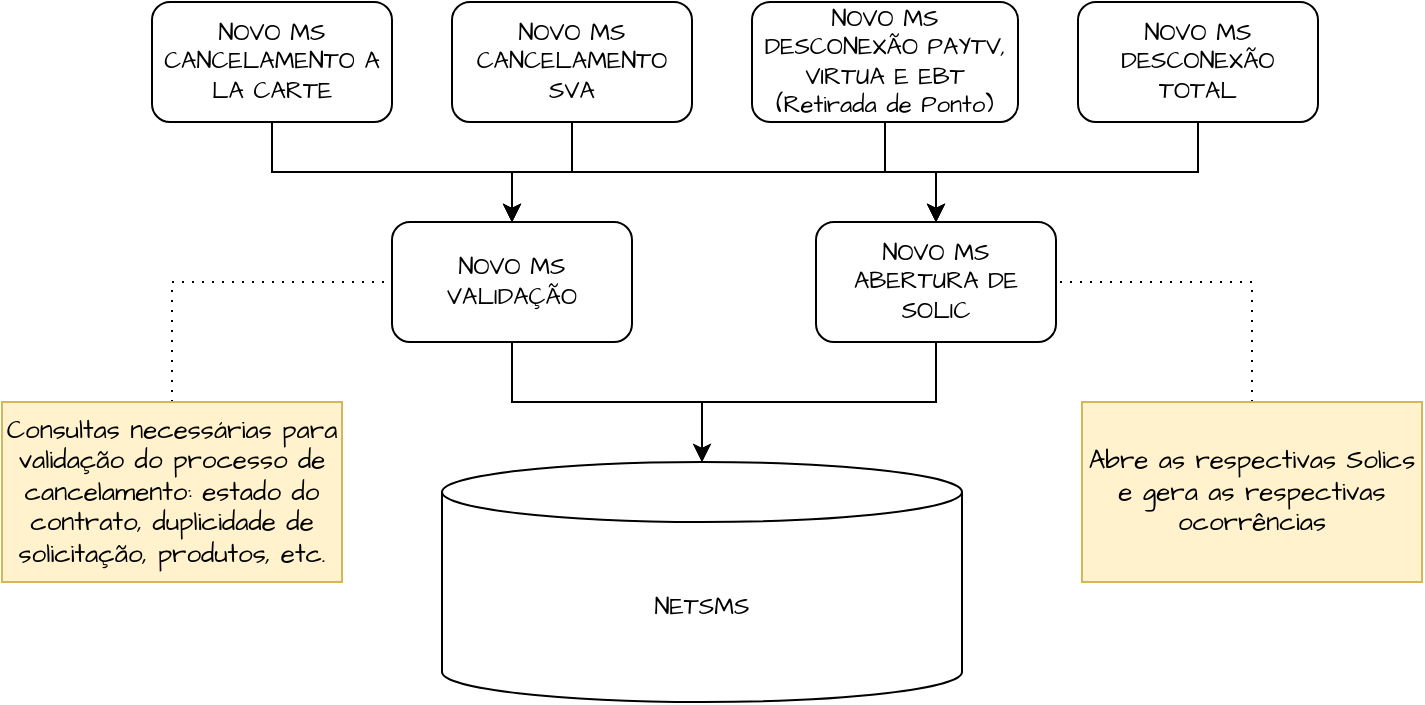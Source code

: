 <mxfile version="24.7.12">
  <diagram name="Página-1" id="N96-9a80JCwreDkaWTHb">
    <mxGraphModel dx="1050" dy="530" grid="1" gridSize="10" guides="1" tooltips="1" connect="1" arrows="1" fold="1" page="1" pageScale="1" pageWidth="827" pageHeight="1169" math="0" shadow="0">
      <root>
        <mxCell id="0" />
        <mxCell id="1" parent="0" />
        <mxCell id="AT1N3LeawH06ayg-ftKs-1" value="NETSMS" style="shape=cylinder3;whiteSpace=wrap;html=1;boundedLbl=1;backgroundOutline=1;size=15;hachureGap=4;fontFamily=Architects Daughter;fontSource=https%3A%2F%2Ffonts.googleapis.com%2Fcss%3Ffamily%3DArchitects%2BDaughter;" vertex="1" parent="1">
          <mxGeometry x="300" y="260" width="260" height="120" as="geometry" />
        </mxCell>
        <mxCell id="AT1N3LeawH06ayg-ftKs-2" value="NOVO MS VALIDAÇÃO" style="rounded=1;whiteSpace=wrap;html=1;hachureGap=4;fontFamily=Architects Daughter;fontSource=https%3A%2F%2Ffonts.googleapis.com%2Fcss%3Ffamily%3DArchitects%2BDaughter;" vertex="1" parent="1">
          <mxGeometry x="275" y="140" width="120" height="60" as="geometry" />
        </mxCell>
        <mxCell id="AT1N3LeawH06ayg-ftKs-9" style="edgeStyle=orthogonalEdgeStyle;rounded=0;hachureGap=4;orthogonalLoop=1;jettySize=auto;html=1;fontFamily=Architects Daughter;fontSource=https%3A%2F%2Ffonts.googleapis.com%2Fcss%3Ffamily%3DArchitects%2BDaughter;" edge="1" parent="1" source="AT1N3LeawH06ayg-ftKs-3" target="AT1N3LeawH06ayg-ftKs-1">
          <mxGeometry relative="1" as="geometry" />
        </mxCell>
        <mxCell id="AT1N3LeawH06ayg-ftKs-3" value="NOVO MS ABERTURA DE SOLIC" style="rounded=1;whiteSpace=wrap;html=1;hachureGap=4;fontFamily=Architects Daughter;fontSource=https%3A%2F%2Ffonts.googleapis.com%2Fcss%3Ffamily%3DArchitects%2BDaughter;" vertex="1" parent="1">
          <mxGeometry x="487" y="140" width="120" height="60" as="geometry" />
        </mxCell>
        <mxCell id="AT1N3LeawH06ayg-ftKs-10" style="edgeStyle=orthogonalEdgeStyle;rounded=0;hachureGap=4;orthogonalLoop=1;jettySize=auto;html=1;fontFamily=Architects Daughter;fontSource=https%3A%2F%2Ffonts.googleapis.com%2Fcss%3Ffamily%3DArchitects%2BDaughter;" edge="1" parent="1" source="AT1N3LeawH06ayg-ftKs-4" target="AT1N3LeawH06ayg-ftKs-2">
          <mxGeometry relative="1" as="geometry" />
        </mxCell>
        <mxCell id="AT1N3LeawH06ayg-ftKs-11" style="edgeStyle=orthogonalEdgeStyle;rounded=0;hachureGap=4;orthogonalLoop=1;jettySize=auto;html=1;entryX=0.5;entryY=0;entryDx=0;entryDy=0;fontFamily=Architects Daughter;fontSource=https%3A%2F%2Ffonts.googleapis.com%2Fcss%3Ffamily%3DArchitects%2BDaughter;exitX=0.5;exitY=1;exitDx=0;exitDy=0;" edge="1" parent="1" source="AT1N3LeawH06ayg-ftKs-4" target="AT1N3LeawH06ayg-ftKs-3">
          <mxGeometry relative="1" as="geometry" />
        </mxCell>
        <mxCell id="AT1N3LeawH06ayg-ftKs-4" value="NOVO MS CANCELAMENTO A LA CARTE" style="rounded=1;whiteSpace=wrap;html=1;hachureGap=4;fontFamily=Architects Daughter;fontSource=https%3A%2F%2Ffonts.googleapis.com%2Fcss%3Ffamily%3DArchitects%2BDaughter;" vertex="1" parent="1">
          <mxGeometry x="155" y="30" width="120" height="60" as="geometry" />
        </mxCell>
        <mxCell id="AT1N3LeawH06ayg-ftKs-12" style="edgeStyle=orthogonalEdgeStyle;rounded=0;hachureGap=4;orthogonalLoop=1;jettySize=auto;html=1;entryX=0.5;entryY=0;entryDx=0;entryDy=0;fontFamily=Architects Daughter;fontSource=https%3A%2F%2Ffonts.googleapis.com%2Fcss%3Ffamily%3DArchitects%2BDaughter;" edge="1" parent="1" source="AT1N3LeawH06ayg-ftKs-5" target="AT1N3LeawH06ayg-ftKs-2">
          <mxGeometry relative="1" as="geometry" />
        </mxCell>
        <mxCell id="AT1N3LeawH06ayg-ftKs-13" style="edgeStyle=orthogonalEdgeStyle;rounded=0;hachureGap=4;orthogonalLoop=1;jettySize=auto;html=1;entryX=0.5;entryY=0;entryDx=0;entryDy=0;fontFamily=Architects Daughter;fontSource=https%3A%2F%2Ffonts.googleapis.com%2Fcss%3Ffamily%3DArchitects%2BDaughter;exitX=0.5;exitY=1;exitDx=0;exitDy=0;" edge="1" parent="1" source="AT1N3LeawH06ayg-ftKs-5" target="AT1N3LeawH06ayg-ftKs-3">
          <mxGeometry relative="1" as="geometry" />
        </mxCell>
        <mxCell id="AT1N3LeawH06ayg-ftKs-5" value="NOVO MS CANCELAMENTO SVA" style="rounded=1;whiteSpace=wrap;html=1;hachureGap=4;fontFamily=Architects Daughter;fontSource=https%3A%2F%2Ffonts.googleapis.com%2Fcss%3Ffamily%3DArchitects%2BDaughter;" vertex="1" parent="1">
          <mxGeometry x="305" y="30" width="120" height="60" as="geometry" />
        </mxCell>
        <mxCell id="AT1N3LeawH06ayg-ftKs-14" style="edgeStyle=orthogonalEdgeStyle;rounded=0;hachureGap=4;orthogonalLoop=1;jettySize=auto;html=1;entryX=0.5;entryY=0;entryDx=0;entryDy=0;fontFamily=Architects Daughter;fontSource=https%3A%2F%2Ffonts.googleapis.com%2Fcss%3Ffamily%3DArchitects%2BDaughter;exitX=0.5;exitY=1;exitDx=0;exitDy=0;" edge="1" parent="1" source="AT1N3LeawH06ayg-ftKs-6" target="AT1N3LeawH06ayg-ftKs-2">
          <mxGeometry relative="1" as="geometry" />
        </mxCell>
        <mxCell id="AT1N3LeawH06ayg-ftKs-15" style="edgeStyle=orthogonalEdgeStyle;rounded=0;hachureGap=4;orthogonalLoop=1;jettySize=auto;html=1;entryX=0.5;entryY=0;entryDx=0;entryDy=0;fontFamily=Architects Daughter;fontSource=https%3A%2F%2Ffonts.googleapis.com%2Fcss%3Ffamily%3DArchitects%2BDaughter;" edge="1" parent="1" source="AT1N3LeawH06ayg-ftKs-6" target="AT1N3LeawH06ayg-ftKs-3">
          <mxGeometry relative="1" as="geometry" />
        </mxCell>
        <mxCell id="AT1N3LeawH06ayg-ftKs-6" value="NOVO MS DESCONEXÃO PAYTV, VIRTUA E EBT (Retirada de Ponto)" style="rounded=1;whiteSpace=wrap;html=1;hachureGap=4;fontFamily=Architects Daughter;fontSource=https%3A%2F%2Ffonts.googleapis.com%2Fcss%3Ffamily%3DArchitects%2BDaughter;" vertex="1" parent="1">
          <mxGeometry x="455" y="30" width="133" height="60" as="geometry" />
        </mxCell>
        <mxCell id="AT1N3LeawH06ayg-ftKs-16" style="edgeStyle=orthogonalEdgeStyle;rounded=0;hachureGap=4;orthogonalLoop=1;jettySize=auto;html=1;entryX=0.5;entryY=0;entryDx=0;entryDy=0;fontFamily=Architects Daughter;fontSource=https%3A%2F%2Ffonts.googleapis.com%2Fcss%3Ffamily%3DArchitects%2BDaughter;exitX=0.5;exitY=1;exitDx=0;exitDy=0;" edge="1" parent="1" source="AT1N3LeawH06ayg-ftKs-7" target="AT1N3LeawH06ayg-ftKs-2">
          <mxGeometry relative="1" as="geometry" />
        </mxCell>
        <mxCell id="AT1N3LeawH06ayg-ftKs-17" style="edgeStyle=orthogonalEdgeStyle;rounded=0;hachureGap=4;orthogonalLoop=1;jettySize=auto;html=1;entryX=0.5;entryY=0;entryDx=0;entryDy=0;fontFamily=Architects Daughter;fontSource=https%3A%2F%2Ffonts.googleapis.com%2Fcss%3Ffamily%3DArchitects%2BDaughter;exitX=0.5;exitY=1;exitDx=0;exitDy=0;" edge="1" parent="1" source="AT1N3LeawH06ayg-ftKs-7" target="AT1N3LeawH06ayg-ftKs-3">
          <mxGeometry relative="1" as="geometry" />
        </mxCell>
        <mxCell id="AT1N3LeawH06ayg-ftKs-7" value="NOVO MS DESCONEXÃO TOTAL" style="rounded=1;whiteSpace=wrap;html=1;hachureGap=4;fontFamily=Architects Daughter;fontSource=https%3A%2F%2Ffonts.googleapis.com%2Fcss%3Ffamily%3DArchitects%2BDaughter;" vertex="1" parent="1">
          <mxGeometry x="618" y="30" width="120" height="60" as="geometry" />
        </mxCell>
        <mxCell id="AT1N3LeawH06ayg-ftKs-8" style="edgeStyle=orthogonalEdgeStyle;rounded=0;hachureGap=4;orthogonalLoop=1;jettySize=auto;html=1;entryX=0.5;entryY=0;entryDx=0;entryDy=0;entryPerimeter=0;fontFamily=Architects Daughter;fontSource=https%3A%2F%2Ffonts.googleapis.com%2Fcss%3Ffamily%3DArchitects%2BDaughter;" edge="1" parent="1" source="AT1N3LeawH06ayg-ftKs-2" target="AT1N3LeawH06ayg-ftKs-1">
          <mxGeometry relative="1" as="geometry" />
        </mxCell>
        <mxCell id="AT1N3LeawH06ayg-ftKs-20" style="edgeStyle=orthogonalEdgeStyle;rounded=0;hachureGap=4;orthogonalLoop=1;jettySize=auto;html=1;entryX=0;entryY=0.5;entryDx=0;entryDy=0;fontFamily=Architects Daughter;fontSource=https%3A%2F%2Ffonts.googleapis.com%2Fcss%3Ffamily%3DArchitects%2BDaughter;exitX=0.5;exitY=0;exitDx=0;exitDy=0;endArrow=none;endFill=0;dashed=1;dashPattern=1 4;" edge="1" parent="1" source="AT1N3LeawH06ayg-ftKs-19" target="AT1N3LeawH06ayg-ftKs-2">
          <mxGeometry relative="1" as="geometry" />
        </mxCell>
        <mxCell id="AT1N3LeawH06ayg-ftKs-19" value="Consultas necessárias para validação do processo de cancelamento: estado do contrato, duplicidade de solicitação, produtos, etc." style="text;html=1;align=center;verticalAlign=middle;whiteSpace=wrap;rounded=0;fontFamily=Architects Daughter;fontSource=https%3A%2F%2Ffonts.googleapis.com%2Fcss%3Ffamily%3DArchitects%2BDaughter;fillColor=#fff2cc;strokeColor=#d6b656;fontSize=13;" vertex="1" parent="1">
          <mxGeometry x="80" y="230" width="170" height="90" as="geometry" />
        </mxCell>
        <mxCell id="AT1N3LeawH06ayg-ftKs-22" style="edgeStyle=orthogonalEdgeStyle;rounded=0;hachureGap=4;orthogonalLoop=1;jettySize=auto;html=1;entryX=1;entryY=0.5;entryDx=0;entryDy=0;fontFamily=Architects Daughter;fontSource=https%3A%2F%2Ffonts.googleapis.com%2Fcss%3Ffamily%3DArchitects%2BDaughter;exitX=0.5;exitY=0;exitDx=0;exitDy=0;endArrow=none;endFill=0;dashed=1;dashPattern=1 4;" edge="1" parent="1" source="AT1N3LeawH06ayg-ftKs-21" target="AT1N3LeawH06ayg-ftKs-3">
          <mxGeometry relative="1" as="geometry" />
        </mxCell>
        <mxCell id="AT1N3LeawH06ayg-ftKs-21" value="Abre as respectivas Solics e gera as respectivas ocorrências" style="text;html=1;align=center;verticalAlign=middle;whiteSpace=wrap;rounded=0;fontFamily=Architects Daughter;fontSource=https%3A%2F%2Ffonts.googleapis.com%2Fcss%3Ffamily%3DArchitects%2BDaughter;fillColor=#fff2cc;strokeColor=#d6b656;fontSize=13;" vertex="1" parent="1">
          <mxGeometry x="620" y="230" width="170" height="90" as="geometry" />
        </mxCell>
      </root>
    </mxGraphModel>
  </diagram>
</mxfile>
